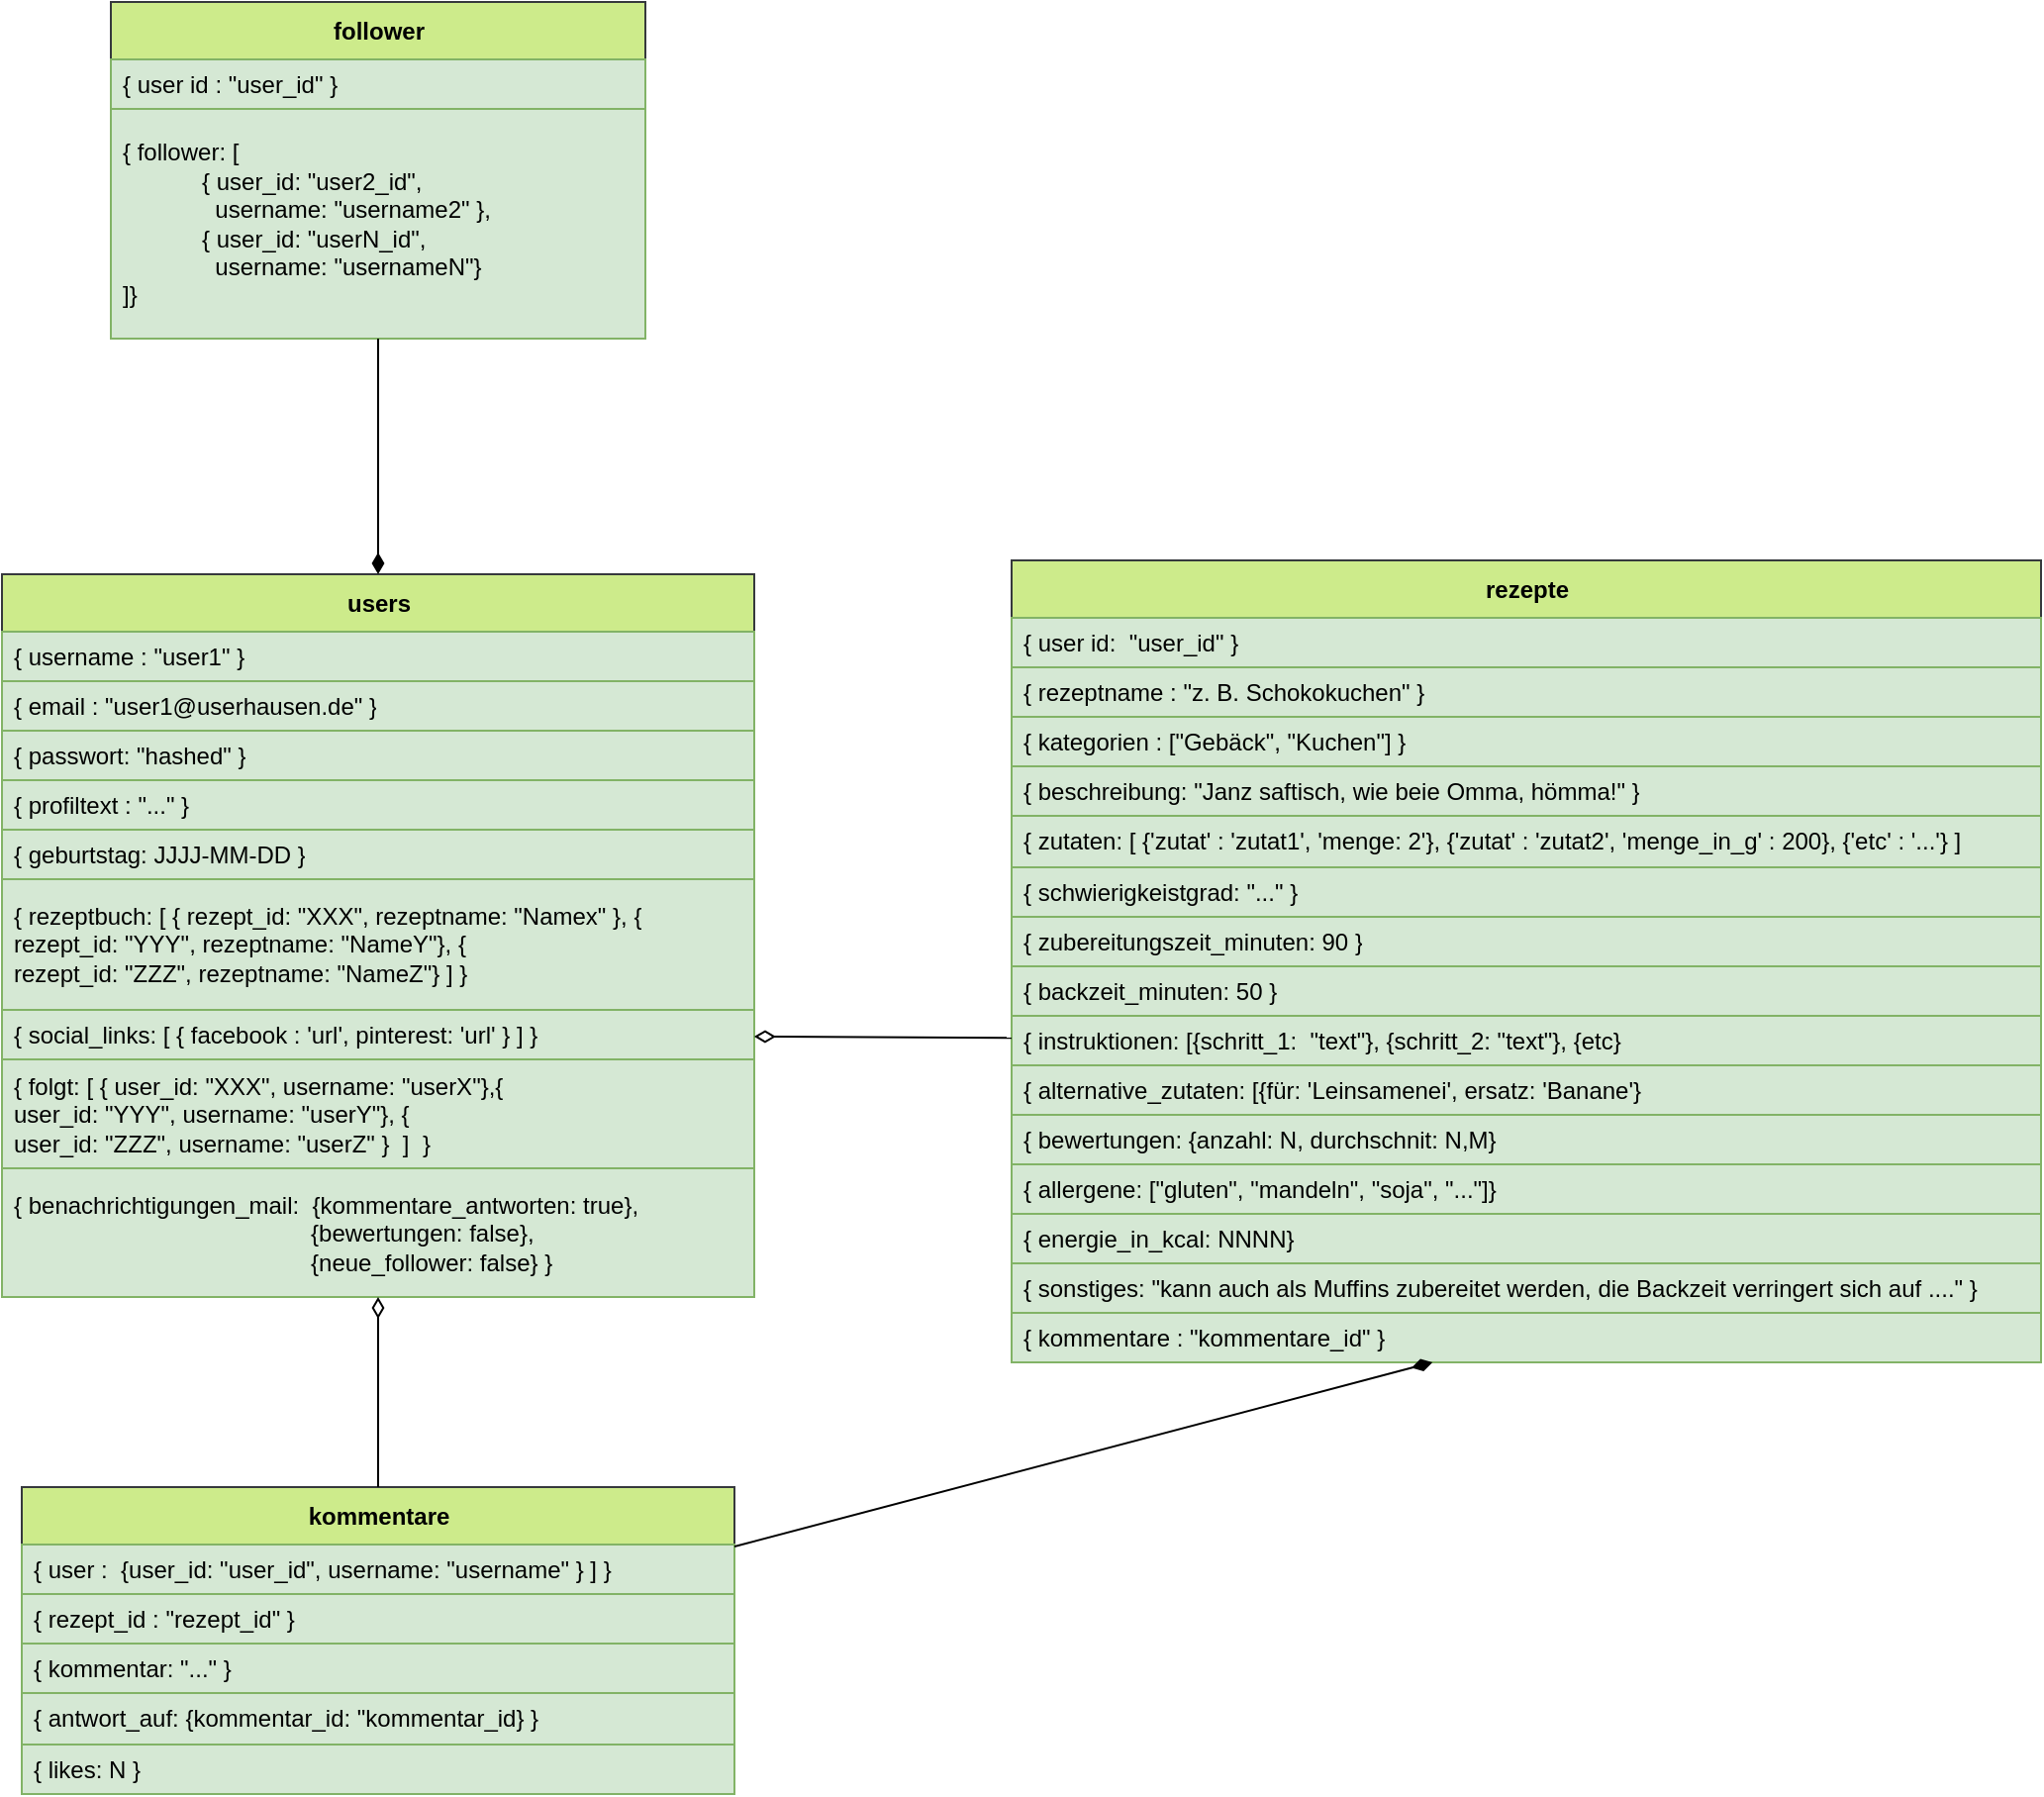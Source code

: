 <mxfile>
    <diagram id="D4_RKNdQsql9P3LpVE2z" name="Seite-1">
        <mxGraphModel dx="1370" dy="1653" grid="1" gridSize="10" guides="1" tooltips="1" connect="1" arrows="1" fold="1" page="1" pageScale="1" pageWidth="827" pageHeight="1169" background="#ffffff" math="0" shadow="0">
            <root>
                <mxCell id="0"/>
                <mxCell id="1" parent="0"/>
                <mxCell id="13" value="users" style="swimlane;fontStyle=1;align=center;verticalAlign=middle;childLayout=stackLayout;horizontal=1;startSize=29;horizontalStack=0;resizeParent=1;resizeParentMax=0;resizeLast=0;collapsible=0;marginBottom=0;html=1;fillColor=#cdeb8b;strokeColor=#36393d;" parent="1" vertex="1">
                    <mxGeometry y="9" width="380" height="365" as="geometry"/>
                </mxCell>
                <mxCell id="33" value="{ username : &quot;user1&quot; }" style="text;html=1;strokeColor=#82b366;fillColor=#d5e8d4;align=left;verticalAlign=middle;spacingLeft=4;spacingRight=4;overflow=hidden;rotatable=0;points=[[0,0.5],[1,0.5]];portConstraint=eastwest;" parent="13" vertex="1">
                    <mxGeometry y="29" width="380" height="25" as="geometry"/>
                </mxCell>
                <mxCell id="84" value="{ email : &quot;user1@userhausen.de&quot; }" style="text;html=1;strokeColor=#82b366;fillColor=#d5e8d4;align=left;verticalAlign=middle;spacingLeft=4;spacingRight=4;overflow=hidden;rotatable=0;points=[[0,0.5],[1,0.5]];portConstraint=eastwest;" parent="13" vertex="1">
                    <mxGeometry y="54" width="380" height="25" as="geometry"/>
                </mxCell>
                <mxCell id="83" value="{ passwort: &quot;hashed&quot; }" style="text;html=1;strokeColor=#82b366;fillColor=#d5e8d4;align=left;verticalAlign=middle;spacingLeft=4;spacingRight=4;overflow=hidden;rotatable=0;points=[[0,0.5],[1,0.5]];portConstraint=eastwest;" parent="13" vertex="1">
                    <mxGeometry y="79" width="380" height="25" as="geometry"/>
                </mxCell>
                <mxCell id="14" value="{ profiltext : &quot;...&quot; }" style="text;html=1;strokeColor=#82b366;fillColor=#d5e8d4;align=left;verticalAlign=middle;spacingLeft=4;spacingRight=4;overflow=hidden;rotatable=0;points=[[0,0.5],[1,0.5]];portConstraint=eastwest;" parent="13" vertex="1">
                    <mxGeometry y="104" width="380" height="25" as="geometry"/>
                </mxCell>
                <mxCell id="47" value="{ geburtstag: JJJJ-MM-DD }" style="text;html=1;strokeColor=#82b366;fillColor=#d5e8d4;align=left;verticalAlign=middle;spacingLeft=4;spacingRight=4;overflow=hidden;rotatable=0;points=[[0,0.5],[1,0.5]];portConstraint=eastwest;" parent="13" vertex="1">
                    <mxGeometry y="129" width="380" height="25" as="geometry"/>
                </mxCell>
                <mxCell id="16" value="{ rezeptbuch: [ { rezept_id: &quot;XXX&quot;, rezeptname: &quot;Namex&quot; }, {&lt;br&gt;rezept_id: &quot;YYY&quot;, rezeptname: &quot;NameY&quot;}, {&lt;br&gt;rezept_id: &quot;ZZZ&quot;, rezeptname: &quot;NameZ&quot;} ] }" style="text;html=1;strokeColor=#82b366;fillColor=#d5e8d4;align=left;verticalAlign=middle;spacingLeft=4;spacingRight=4;overflow=hidden;rotatable=0;points=[[0,0.5],[1,0.5]];portConstraint=eastwest;" parent="13" vertex="1">
                    <mxGeometry y="154" width="380" height="66" as="geometry"/>
                </mxCell>
                <mxCell id="48" value="{ social_links: [ { facebook : 'url', pinterest: 'url' } ] }" style="text;html=1;strokeColor=#82b366;fillColor=#d5e8d4;align=left;verticalAlign=middle;spacingLeft=4;spacingRight=4;overflow=hidden;rotatable=0;points=[[0,0.5],[1,0.5]];portConstraint=eastwest;" parent="13" vertex="1">
                    <mxGeometry y="220" width="380" height="25" as="geometry"/>
                </mxCell>
                <mxCell id="82" value="{ folgt: [ { user_id: &quot;XXX&quot;, username: &quot;userX&quot;},{&lt;br&gt;user_id: &quot;YYY&quot;, username: &quot;userY&quot;}, {&lt;br&gt;user_id: &quot;ZZZ&quot;, username: &quot;userZ&quot; }&amp;nbsp;&amp;nbsp;]&amp;nbsp; }" style="text;html=1;strokeColor=#82b366;fillColor=#d5e8d4;align=left;verticalAlign=middle;spacingLeft=4;spacingRight=4;overflow=hidden;rotatable=0;points=[[0,0.5],[1,0.5]];portConstraint=eastwest;" parent="13" vertex="1">
                    <mxGeometry y="245" width="380" height="55" as="geometry"/>
                </mxCell>
                <mxCell id="85" value="{ benachrichtigungen_mail:&amp;nbsp;&lt;span style=&quot;border-color: var(--border-color);&quot;&gt;&#9;&lt;/span&gt;{kommentare_antworten: true},&lt;br style=&quot;border-color: var(--border-color);&quot;&gt;&lt;span style=&quot;border-color: var(--border-color);&quot;&gt;&#9;&lt;/span&gt;&lt;span style=&quot;border-color: var(--border-color);&quot;&gt;&#9;&lt;/span&gt;&lt;span style=&quot;border-color: var(--border-color);&quot;&gt;&#9;&lt;/span&gt;&lt;span style=&quot;border-color: var(--border-color);&quot;&gt;&#9;&lt;/span&gt;&lt;span style=&quot;border-color: var(--border-color);&quot;&gt;&#9;&lt;span style=&quot;border-color: var(--border-color);&quot;&gt;&#9;&lt;/span&gt;&lt;/span&gt;&lt;span style=&quot;white-space: pre;&quot;&gt;&#9;&lt;/span&gt;&lt;span style=&quot;white-space: pre;&quot;&gt;&#9;&lt;/span&gt;&lt;span style=&quot;white-space: pre;&quot;&gt;&#9;&lt;/span&gt;&lt;span style=&quot;white-space: pre;&quot;&gt;&#9;&lt;/span&gt;&lt;span style=&quot;white-space: pre;&quot;&gt;&#9;&lt;/span&gt;&amp;nbsp; &amp;nbsp; &amp;nbsp;{bewertungen: false},&lt;br style=&quot;border-color: var(--border-color);&quot;&gt;&lt;span style=&quot;border-color: var(--border-color);&quot;&gt;&#9;&lt;/span&gt;&lt;span style=&quot;border-color: var(--border-color);&quot;&gt;&#9;&lt;/span&gt;&lt;span style=&quot;border-color: var(--border-color);&quot;&gt;&#9;&lt;/span&gt;&lt;span style=&quot;border-color: var(--border-color);&quot;&gt;&#9;&lt;/span&gt;&lt;span style=&quot;border-color: var(--border-color);&quot;&gt;&#9;&lt;span style=&quot;border-color: var(--border-color);&quot;&gt;&#9;&lt;/span&gt;&lt;/span&gt;&lt;span style=&quot;white-space: pre;&quot;&gt;&#9;&lt;/span&gt;&lt;span style=&quot;white-space: pre;&quot;&gt;&#9;&lt;/span&gt;&lt;span style=&quot;white-space: pre;&quot;&gt;&#9;&lt;/span&gt;&lt;span style=&quot;white-space: pre;&quot;&gt;&#9;&lt;/span&gt;&lt;span style=&quot;white-space: pre;&quot;&gt;&#9;&lt;/span&gt;&amp;nbsp; &amp;nbsp; &amp;nbsp;{neue_follower: false} }" style="text;html=1;strokeColor=#82b366;fillColor=#d5e8d4;align=left;verticalAlign=middle;spacingLeft=4;spacingRight=4;overflow=hidden;rotatable=0;points=[[0,0.5],[1,0.5]];portConstraint=eastwest;" parent="13" vertex="1">
                    <mxGeometry y="300" width="380" height="65" as="geometry"/>
                </mxCell>
                <mxCell id="17" value="follower" style="swimlane;fontStyle=1;align=center;verticalAlign=middle;childLayout=stackLayout;horizontal=1;startSize=29;horizontalStack=0;resizeParent=1;resizeParentMax=0;resizeLast=0;collapsible=0;marginBottom=0;html=1;fillColor=#cdeb8b;strokeColor=#36393d;" parent="1" vertex="1">
                    <mxGeometry x="55" y="-280" width="270" height="170" as="geometry"/>
                </mxCell>
                <mxCell id="18" value="{ user id : &quot;user_id&quot; }" style="text;html=1;strokeColor=#82b366;fillColor=#d5e8d4;align=left;verticalAlign=middle;spacingLeft=4;spacingRight=4;overflow=hidden;rotatable=0;points=[[0,0.5],[1,0.5]];portConstraint=eastwest;" parent="17" vertex="1">
                    <mxGeometry y="29" width="270" height="25" as="geometry"/>
                </mxCell>
                <mxCell id="19" value="{ follower: [&lt;br&gt;&lt;span style=&quot;&quot;&gt;&#9;&lt;/span&gt;&lt;span style=&quot;&quot;&gt;&#9;&lt;/span&gt;&lt;span style=&quot;&quot;&gt;&#9;&lt;/span&gt;&lt;blockquote style=&quot;margin: 0 0 0 40px; border: none; padding: 0px;&quot;&gt;{ user_id: &quot;user2_id&quot;,&lt;br&gt; &amp;nbsp; username: &quot;username2&quot; },&lt;br&gt;{ user_id: &quot;userN_id&quot;,&lt;br&gt;&amp;nbsp; username: &quot;usernameN&quot;}&lt;/blockquote&gt;]}" style="text;html=1;strokeColor=#82b366;fillColor=#d5e8d4;align=left;verticalAlign=middle;spacingLeft=4;spacingRight=4;overflow=hidden;rotatable=0;points=[[0,0.5],[1,0.5]];portConstraint=eastwest;" parent="17" vertex="1">
                    <mxGeometry y="54" width="270" height="116" as="geometry"/>
                </mxCell>
                <mxCell id="34" value="rezepte" style="swimlane;fontStyle=1;align=center;verticalAlign=middle;childLayout=stackLayout;horizontal=1;startSize=29;horizontalStack=0;resizeParent=1;resizeParentMax=0;resizeLast=0;collapsible=0;marginBottom=0;html=1;fillColor=#cdeb8b;strokeColor=#36393d;" parent="1" vertex="1">
                    <mxGeometry x="510" y="2" width="520" height="405" as="geometry"/>
                </mxCell>
                <mxCell id="35" value="{ user id:&amp;nbsp; &quot;user_id&quot; }" style="text;html=1;strokeColor=#82b366;fillColor=#d5e8d4;align=left;verticalAlign=middle;spacingLeft=4;spacingRight=4;overflow=hidden;rotatable=0;points=[[0,0.5],[1,0.5]];portConstraint=eastwest;" parent="34" vertex="1">
                    <mxGeometry y="29" width="520" height="25" as="geometry"/>
                </mxCell>
                <mxCell id="36" value="{ rezeptname : &quot;z. B. Schokokuchen&quot; }" style="text;html=1;strokeColor=#82b366;fillColor=#d5e8d4;align=left;verticalAlign=middle;spacingLeft=4;spacingRight=4;overflow=hidden;rotatable=0;points=[[0,0.5],[1,0.5]];portConstraint=eastwest;" parent="34" vertex="1">
                    <mxGeometry y="54" width="520" height="25" as="geometry"/>
                </mxCell>
                <mxCell id="50" value="{ kategorien : [&quot;Gebäck&quot;, &quot;Kuchen&quot;] }" style="text;html=1;strokeColor=#82b366;fillColor=#d5e8d4;align=left;verticalAlign=middle;spacingLeft=4;spacingRight=4;overflow=hidden;rotatable=0;points=[[0,0.5],[1,0.5]];portConstraint=eastwest;" parent="34" vertex="1">
                    <mxGeometry y="79" width="520" height="25" as="geometry"/>
                </mxCell>
                <mxCell id="43" value="{ beschreibung: &quot;Janz saftisch, wie beie Omma, hömma!&quot; }" style="text;html=1;strokeColor=#82b366;fillColor=#d5e8d4;align=left;verticalAlign=middle;spacingLeft=4;spacingRight=4;overflow=hidden;rotatable=0;points=[[0,0.5],[1,0.5]];portConstraint=eastwest;" parent="34" vertex="1">
                    <mxGeometry y="104" width="520" height="25" as="geometry"/>
                </mxCell>
                <mxCell id="37" value="{ zutaten: [ {'zutat' : 'zutat1', 'menge: 2'}, {'zutat' : 'zutat2', 'menge_in_g' : 200}, {'etc' : '...'} ]" style="text;html=1;strokeColor=#82b366;fillColor=#d5e8d4;align=left;verticalAlign=middle;spacingLeft=4;spacingRight=4;overflow=hidden;rotatable=0;points=[[0,0.5],[1,0.5]];portConstraint=eastwest;" parent="34" vertex="1">
                    <mxGeometry y="129" width="520" height="26" as="geometry"/>
                </mxCell>
                <mxCell id="49" value="{ schwierigkeistgrad: &quot;...&quot; }" style="text;html=1;strokeColor=#82b366;fillColor=#d5e8d4;align=left;verticalAlign=middle;spacingLeft=4;spacingRight=4;overflow=hidden;rotatable=0;points=[[0,0.5],[1,0.5]];portConstraint=eastwest;" parent="34" vertex="1">
                    <mxGeometry y="155" width="520" height="25" as="geometry"/>
                </mxCell>
                <mxCell id="38" value="{ zubereitungszeit_minuten: 90 }" style="text;html=1;strokeColor=#82b366;fillColor=#d5e8d4;align=left;verticalAlign=middle;spacingLeft=4;spacingRight=4;overflow=hidden;rotatable=0;points=[[0,0.5],[1,0.5]];portConstraint=eastwest;" parent="34" vertex="1">
                    <mxGeometry y="180" width="520" height="25" as="geometry"/>
                </mxCell>
                <mxCell id="45" value="{ backzeit_minuten: 50 }" style="text;html=1;strokeColor=#82b366;fillColor=#d5e8d4;align=left;verticalAlign=middle;spacingLeft=4;spacingRight=4;overflow=hidden;rotatable=0;points=[[0,0.5],[1,0.5]];portConstraint=eastwest;" parent="34" vertex="1">
                    <mxGeometry y="205" width="520" height="25" as="geometry"/>
                </mxCell>
                <mxCell id="39" value="{ instruktionen: [{schritt_1:&amp;nbsp; &quot;text&quot;}, {schritt_2: &quot;text&quot;}, {etc}" style="text;html=1;strokeColor=#82b366;fillColor=#d5e8d4;align=left;verticalAlign=middle;spacingLeft=4;spacingRight=4;overflow=hidden;rotatable=0;points=[[0,0.5],[1,0.5]];portConstraint=eastwest;" parent="34" vertex="1">
                    <mxGeometry y="230" width="520" height="25" as="geometry"/>
                </mxCell>
                <mxCell id="44" value="{ alternative_zutaten: [{für: 'Leinsamenei', ersatz: 'Banane'}" style="text;html=1;strokeColor=#82b366;fillColor=#d5e8d4;align=left;verticalAlign=middle;spacingLeft=4;spacingRight=4;overflow=hidden;rotatable=0;points=[[0,0.5],[1,0.5]];portConstraint=eastwest;" parent="34" vertex="1">
                    <mxGeometry y="255" width="520" height="25" as="geometry"/>
                </mxCell>
                <mxCell id="40" value="{ bewertungen: {anzahl: N, durchschnit: N,M}" style="text;html=1;strokeColor=#82b366;fillColor=#d5e8d4;align=left;verticalAlign=middle;spacingLeft=4;spacingRight=4;overflow=hidden;rotatable=0;points=[[0,0.5],[1,0.5]];portConstraint=eastwest;" parent="34" vertex="1">
                    <mxGeometry y="280" width="520" height="25" as="geometry"/>
                </mxCell>
                <mxCell id="41" value="{ allergene: [&quot;gluten&quot;, &quot;mandeln&quot;, &quot;soja&quot;, &quot;...&quot;]}" style="text;html=1;strokeColor=#82b366;fillColor=#d5e8d4;align=left;verticalAlign=middle;spacingLeft=4;spacingRight=4;overflow=hidden;rotatable=0;points=[[0,0.5],[1,0.5]];portConstraint=eastwest;" parent="34" vertex="1">
                    <mxGeometry y="305" width="520" height="25" as="geometry"/>
                </mxCell>
                <mxCell id="42" value="{ energie_in_kcal: NNNN}" style="text;html=1;strokeColor=#82b366;fillColor=#d5e8d4;align=left;verticalAlign=middle;spacingLeft=4;spacingRight=4;overflow=hidden;rotatable=0;points=[[0,0.5],[1,0.5]];portConstraint=eastwest;" parent="34" vertex="1">
                    <mxGeometry y="330" width="520" height="25" as="geometry"/>
                </mxCell>
                <mxCell id="46" value="{ sonstiges: &quot;kann auch als Muffins zubereitet werden, die Backzeit verringert sich auf ....&quot; }" style="text;html=1;strokeColor=#82b366;fillColor=#d5e8d4;align=left;verticalAlign=middle;spacingLeft=4;spacingRight=4;overflow=hidden;rotatable=0;points=[[0,0.5],[1,0.5]];portConstraint=eastwest;" parent="34" vertex="1">
                    <mxGeometry y="355" width="520" height="25" as="geometry"/>
                </mxCell>
                <mxCell id="51" value="{ kommentare : &quot;kommentare_id&quot; }" style="text;html=1;strokeColor=#82b366;fillColor=#d5e8d4;align=left;verticalAlign=middle;spacingLeft=4;spacingRight=4;overflow=hidden;rotatable=0;points=[[0,0.5],[1,0.5]];portConstraint=eastwest;" parent="34" vertex="1">
                    <mxGeometry y="380" width="520" height="25" as="geometry"/>
                </mxCell>
                <mxCell id="52" value="kommentare" style="swimlane;fontStyle=1;align=center;verticalAlign=middle;childLayout=stackLayout;horizontal=1;startSize=29;horizontalStack=0;resizeParent=1;resizeParentMax=0;resizeLast=0;collapsible=0;marginBottom=0;html=1;fillColor=#cdeb8b;strokeColor=#36393d;" parent="1" vertex="1">
                    <mxGeometry x="10" y="470" width="360" height="155" as="geometry"/>
                </mxCell>
                <mxCell id="53" value="{ user :&amp;nbsp; {user_id: &quot;user_id&quot;, username: &quot;username&quot; } ] }" style="text;html=1;strokeColor=#82b366;fillColor=#d5e8d4;align=left;verticalAlign=middle;spacingLeft=4;spacingRight=4;overflow=hidden;rotatable=0;points=[[0,0.5],[1,0.5]];portConstraint=eastwest;" parent="52" vertex="1">
                    <mxGeometry y="29" width="360" height="25" as="geometry"/>
                </mxCell>
                <mxCell id="54" value="{ rezept_id : &quot;rezept_id&quot; }" style="text;html=1;strokeColor=#82b366;fillColor=#d5e8d4;align=left;verticalAlign=middle;spacingLeft=4;spacingRight=4;overflow=hidden;rotatable=0;points=[[0,0.5],[1,0.5]];portConstraint=eastwest;" parent="52" vertex="1">
                    <mxGeometry y="54" width="360" height="25" as="geometry"/>
                </mxCell>
                <mxCell id="55" value="{ kommentar: &quot;...&quot; }" style="text;html=1;strokeColor=#82b366;fillColor=#d5e8d4;align=left;verticalAlign=middle;spacingLeft=4;spacingRight=4;overflow=hidden;rotatable=0;points=[[0,0.5],[1,0.5]];portConstraint=eastwest;" parent="52" vertex="1">
                    <mxGeometry y="79" width="360" height="25" as="geometry"/>
                </mxCell>
                <mxCell id="56" value="{ antwort_auf: {kommentar_id: &quot;kommentar_id} }" style="text;html=1;strokeColor=#82b366;fillColor=#d5e8d4;align=left;verticalAlign=middle;spacingLeft=4;spacingRight=4;overflow=hidden;rotatable=0;points=[[0,0.5],[1,0.5]];portConstraint=eastwest;" parent="52" vertex="1">
                    <mxGeometry y="104" width="360" height="26" as="geometry"/>
                </mxCell>
                <mxCell id="57" value="{ likes: N }" style="text;html=1;strokeColor=#82b366;fillColor=#d5e8d4;align=left;verticalAlign=middle;spacingLeft=4;spacingRight=4;overflow=hidden;rotatable=0;points=[[0,0.5],[1,0.5]];portConstraint=eastwest;" parent="52" vertex="1">
                    <mxGeometry y="130" width="360" height="25" as="geometry"/>
                </mxCell>
                <mxCell id="63" value="" style="endArrow=none;startArrow=diamondThin;endFill=0;startFill=0;html=1;verticalAlign=bottom;labelBackgroundColor=none;strokeWidth=1;startSize=8;endSize=8;" parent="1" source="48" target="39" edge="1">
                    <mxGeometry width="160" relative="1" as="geometry">
                        <mxPoint x="420" as="sourcePoint"/>
                        <mxPoint x="550" y="100" as="targetPoint"/>
                    </mxGeometry>
                </mxCell>
                <mxCell id="64" value="" style="endArrow=none;startArrow=diamondThin;endFill=0;startFill=0;html=1;verticalAlign=bottom;labelBackgroundColor=none;strokeWidth=1;startSize=8;endSize=8;" parent="1" source="85" target="52" edge="1">
                    <mxGeometry width="160" relative="1" as="geometry">
                        <mxPoint x="190" y="370" as="sourcePoint"/>
                        <mxPoint x="650" y="480" as="targetPoint"/>
                    </mxGeometry>
                </mxCell>
                <mxCell id="66" value="" style="endArrow=none;startArrow=diamondThin;endFill=0;startFill=1;html=1;verticalAlign=bottom;labelBackgroundColor=none;strokeWidth=1;startSize=8;endSize=8;" parent="1" source="13" target="19" edge="1">
                    <mxGeometry width="160" relative="1" as="geometry">
                        <mxPoint x="490" as="sourcePoint"/>
                        <mxPoint x="650" as="targetPoint"/>
                    </mxGeometry>
                </mxCell>
                <mxCell id="81" value="" style="endArrow=none;startArrow=diamondThin;endFill=0;startFill=1;html=1;verticalAlign=bottom;labelBackgroundColor=none;strokeWidth=1;startSize=8;endSize=8;" parent="1" source="51" target="52" edge="1">
                    <mxGeometry width="160" relative="1" as="geometry">
                        <mxPoint x="140" y="250" as="sourcePoint"/>
                        <mxPoint x="300" y="250" as="targetPoint"/>
                    </mxGeometry>
                </mxCell>
            </root>
        </mxGraphModel>
    </diagram>
</mxfile>